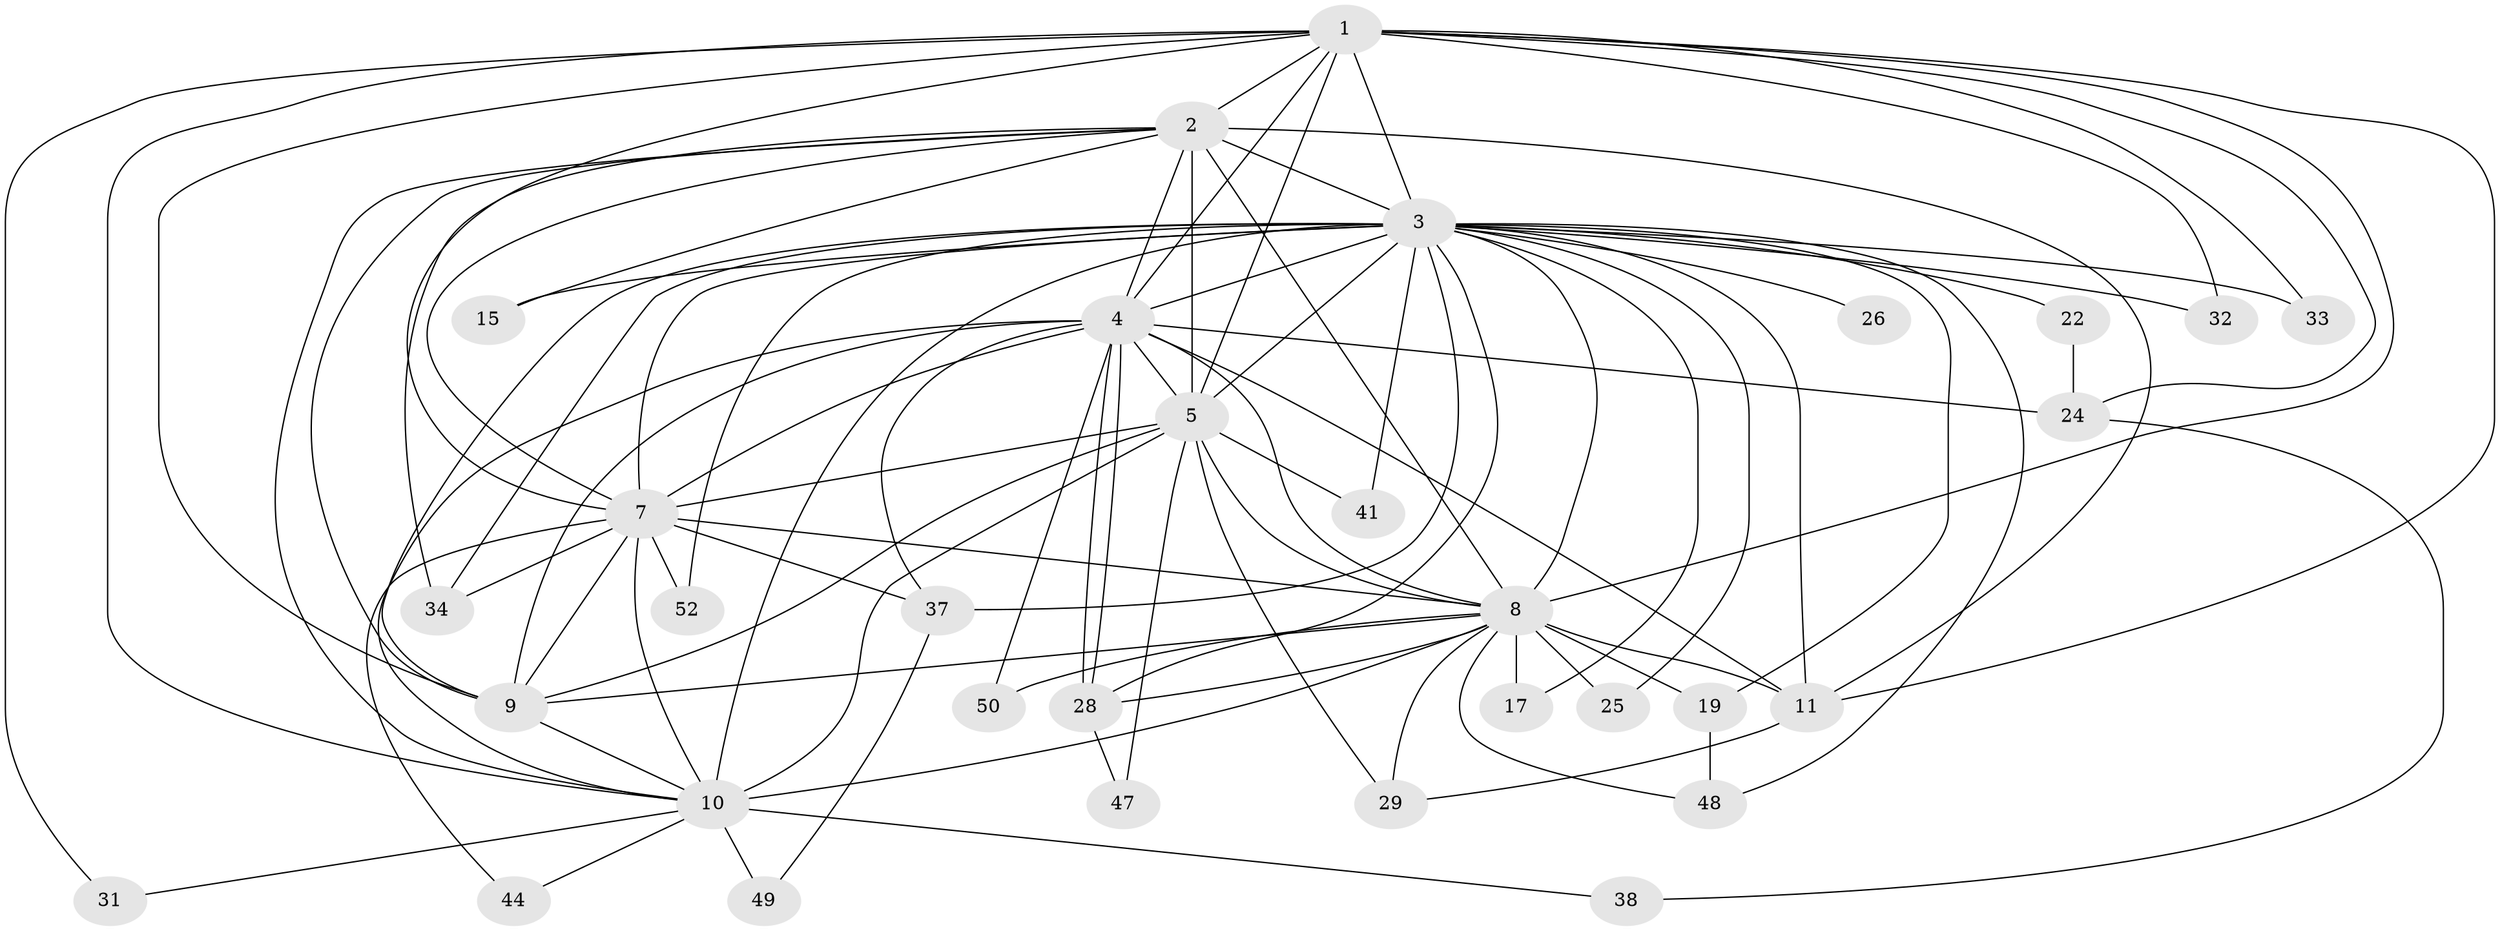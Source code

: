 // original degree distribution, {16: 0.046875, 13: 0.015625, 18: 0.015625, 12: 0.015625, 26: 0.015625, 15: 0.015625, 14: 0.015625, 11: 0.015625, 6: 0.03125, 3: 0.21875, 5: 0.03125, 2: 0.5, 9: 0.015625, 4: 0.046875}
// Generated by graph-tools (version 1.1) at 2025/17/03/04/25 18:17:52]
// undirected, 32 vertices, 90 edges
graph export_dot {
graph [start="1"]
  node [color=gray90,style=filled];
  1 [super="+23"];
  2 [super="+55+36"];
  3 [super="+27+6+59+16+40"];
  4 [super="+20+13+12+21"];
  5;
  7;
  8 [super="+14+18"];
  9 [super="+63+58"];
  10;
  11 [super="+39+56"];
  15;
  17;
  19 [super="+61+53"];
  22 [super="+62"];
  24;
  25;
  26;
  28 [super="+35+42"];
  29;
  31;
  32;
  33;
  34;
  37 [super="+45"];
  38;
  41;
  44;
  47;
  48;
  49;
  50;
  52;
  1 -- 2 [weight=2];
  1 -- 3 [weight=2];
  1 -- 4;
  1 -- 5;
  1 -- 7;
  1 -- 8 [weight=2];
  1 -- 9 [weight=2];
  1 -- 10;
  1 -- 24;
  1 -- 31;
  1 -- 32;
  1 -- 33;
  1 -- 11;
  2 -- 3 [weight=2];
  2 -- 4;
  2 -- 5;
  2 -- 7;
  2 -- 8;
  2 -- 9;
  2 -- 10;
  2 -- 11;
  2 -- 15;
  2 -- 34;
  3 -- 4 [weight=4];
  3 -- 5 [weight=2];
  3 -- 7 [weight=2];
  3 -- 8 [weight=4];
  3 -- 9 [weight=2];
  3 -- 10 [weight=3];
  3 -- 22 [weight=3];
  3 -- 25;
  3 -- 34;
  3 -- 11 [weight=2];
  3 -- 15;
  3 -- 17;
  3 -- 19;
  3 -- 26;
  3 -- 32;
  3 -- 33;
  3 -- 37 [weight=2];
  3 -- 41;
  3 -- 48;
  3 -- 52;
  3 -- 28;
  4 -- 5;
  4 -- 7;
  4 -- 8;
  4 -- 9;
  4 -- 10 [weight=2];
  4 -- 24;
  4 -- 28;
  4 -- 28;
  4 -- 11 [weight=2];
  4 -- 50;
  4 -- 37;
  5 -- 7;
  5 -- 8;
  5 -- 9;
  5 -- 10;
  5 -- 29;
  5 -- 41;
  5 -- 47;
  7 -- 8 [weight=2];
  7 -- 9 [weight=2];
  7 -- 10;
  7 -- 34;
  7 -- 37;
  7 -- 44;
  7 -- 52;
  8 -- 9;
  8 -- 10 [weight=2];
  8 -- 17 [weight=2];
  8 -- 25;
  8 -- 19 [weight=2];
  8 -- 11;
  8 -- 48;
  8 -- 50;
  8 -- 29;
  8 -- 28;
  9 -- 10;
  10 -- 31;
  10 -- 38;
  10 -- 44;
  10 -- 49;
  11 -- 29;
  19 -- 48;
  22 -- 24;
  24 -- 38;
  28 -- 47;
  37 -- 49;
}

